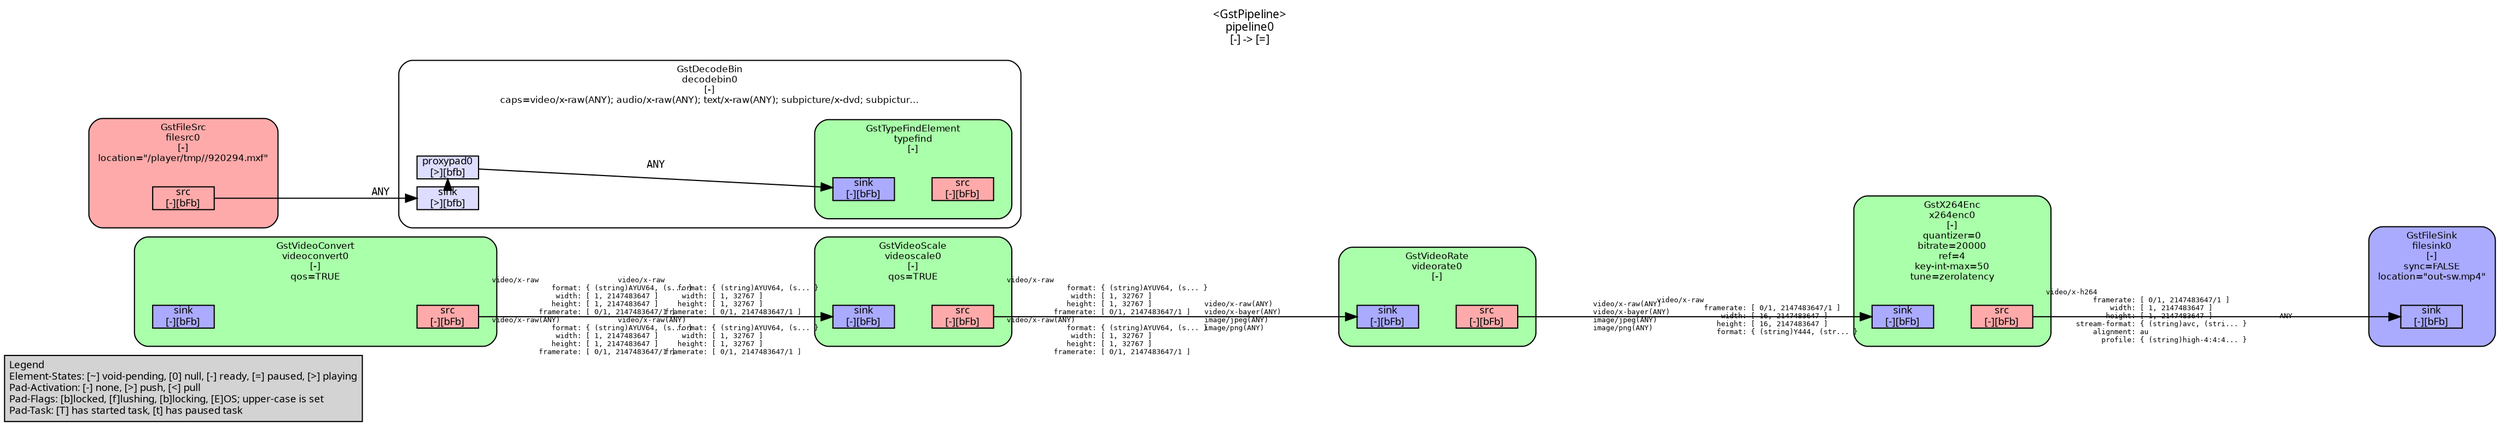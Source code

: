 digraph pipeline {
  rankdir=LR;
  fontname="sans";
  fontsize="10";
  labelloc=t;
  nodesep=.1;
  ranksep=.2;
  label="<GstPipeline>\npipeline0\n[-] -> [=]";
  node [style="filled,rounded", shape=box, fontsize="9", fontname="sans", margin="0.0,0.0"];
  edge [labelfontsize="6", fontsize="9", fontname="monospace"];
  
  legend [
    pos="0,0!",
    margin="0.05,0.05",
    style="filled",
    label="Legend\lElement-States: [~] void-pending, [0] null, [-] ready, [=] paused, [>] playing\lPad-Activation: [-] none, [>] push, [<] pull\lPad-Flags: [b]locked, [f]lushing, [b]locking, [E]OS; upper-case is set\lPad-Task: [T] has started task, [t] has paused task\l",
  ];
  subgraph cluster_filesink0_0x5634f24ad290 {
    fontname="Bitstream Vera Sans";
    fontsize="8";
    style="filled,rounded";
    color=black;
    label="GstFileSink\nfilesink0\n[-]\nsync=FALSE\nlocation=\"out-sw.mp4\"";
    subgraph cluster_filesink0_0x5634f24ad290_sink {
      label="";
      style="invis";
      filesink0_0x5634f24ad290_sink_0x5634f2479b50 [color=black, fillcolor="#aaaaff", label="sink\n[-][bFb]", height="0.2", style="filled,solid"];
    }

    fillcolor="#aaaaff";
  }

  subgraph cluster_x264enc0_0x5634f24a9930 {
    fontname="Bitstream Vera Sans";
    fontsize="8";
    style="filled,rounded";
    color=black;
    label="GstX264Enc\nx264enc0\n[-]\nquantizer=0\nbitrate=20000\nref=4\nkey-int-max=50\ntune=zerolatency";
    subgraph cluster_x264enc0_0x5634f24a9930_sink {
      label="";
      style="invis";
      x264enc0_0x5634f24a9930_sink_0x5634f24796b0 [color=black, fillcolor="#aaaaff", label="sink\n[-][bFb]", height="0.2", style="filled,solid"];
    }

    subgraph cluster_x264enc0_0x5634f24a9930_src {
      label="";
      style="invis";
      x264enc0_0x5634f24a9930_src_0x5634f2479900 [color=black, fillcolor="#ffaaaa", label="src\n[-][bFb]", height="0.2", style="filled,solid"];
    }

    x264enc0_0x5634f24a9930_sink_0x5634f24796b0 -> x264enc0_0x5634f24a9930_src_0x5634f2479900 [style="invis"];
    fillcolor="#aaffaa";
  }

  x264enc0_0x5634f24a9930_src_0x5634f2479900 -> filesink0_0x5634f24ad290_sink_0x5634f2479b50 [labeldistance="10", labelangle="0", label="                                                  ", taillabel="video/x-h264\l           framerate: [ 0/1, 2147483647/1 ]\l               width: [ 1, 2147483647 ]\l              height: [ 1, 2147483647 ]\l       stream-format: { (string)avc, (stri... }\l           alignment: au\l             profile: { (string)high-4:4:4... }\l", headlabel="ANY"]
  subgraph cluster_videorate0_0x5634f24a32a0 {
    fontname="Bitstream Vera Sans";
    fontsize="8";
    style="filled,rounded";
    color=black;
    label="GstVideoRate\nvideorate0\n[-]";
    subgraph cluster_videorate0_0x5634f24a32a0_sink {
      label="";
      style="invis";
      videorate0_0x5634f24a32a0_sink_0x5634f2479210 [color=black, fillcolor="#aaaaff", label="sink\n[-][bFb]", height="0.2", style="filled,solid"];
    }

    subgraph cluster_videorate0_0x5634f24a32a0_src {
      label="";
      style="invis";
      videorate0_0x5634f24a32a0_src_0x5634f2479460 [color=black, fillcolor="#ffaaaa", label="src\n[-][bFb]", height="0.2", style="filled,solid"];
    }

    videorate0_0x5634f24a32a0_sink_0x5634f2479210 -> videorate0_0x5634f24a32a0_src_0x5634f2479460 [style="invis"];
    fillcolor="#aaffaa";
  }

  videorate0_0x5634f24a32a0_src_0x5634f2479460 -> x264enc0_0x5634f24a9930_sink_0x5634f24796b0 [labeldistance="10", labelangle="0", label="                                                  ", taillabel="video/x-raw(ANY)\lvideo/x-bayer(ANY)\limage/jpeg(ANY)\limage/png(ANY)\l", headlabel="video/x-raw\l           framerate: [ 0/1, 2147483647/1 ]\l               width: [ 16, 2147483647 ]\l              height: [ 16, 2147483647 ]\l              format: { (string)Y444, (str... }\l"]
  subgraph cluster_videoscale0_0x5634f24a0a30 {
    fontname="Bitstream Vera Sans";
    fontsize="8";
    style="filled,rounded";
    color=black;
    label="GstVideoScale\nvideoscale0\n[-]\nqos=TRUE";
    subgraph cluster_videoscale0_0x5634f24a0a30_sink {
      label="";
      style="invis";
      videoscale0_0x5634f24a0a30_sink_0x5634f2478d70 [color=black, fillcolor="#aaaaff", label="sink\n[-][bFb]", height="0.2", style="filled,solid"];
    }

    subgraph cluster_videoscale0_0x5634f24a0a30_src {
      label="";
      style="invis";
      videoscale0_0x5634f24a0a30_src_0x5634f2478fc0 [color=black, fillcolor="#ffaaaa", label="src\n[-][bFb]", height="0.2", style="filled,solid"];
    }

    videoscale0_0x5634f24a0a30_sink_0x5634f2478d70 -> videoscale0_0x5634f24a0a30_src_0x5634f2478fc0 [style="invis"];
    fillcolor="#aaffaa";
  }

  videoscale0_0x5634f24a0a30_src_0x5634f2478fc0 -> videorate0_0x5634f24a32a0_sink_0x5634f2479210 [labeldistance="10", labelangle="0", label="                                                  ", taillabel="video/x-raw\l              format: { (string)AYUV64, (s... }\l               width: [ 1, 32767 ]\l              height: [ 1, 32767 ]\l           framerate: [ 0/1, 2147483647/1 ]\lvideo/x-raw(ANY)\l              format: { (string)AYUV64, (s... }\l               width: [ 1, 32767 ]\l              height: [ 1, 32767 ]\l           framerate: [ 0/1, 2147483647/1 ]\l", headlabel="video/x-raw(ANY)\lvideo/x-bayer(ANY)\limage/jpeg(ANY)\limage/png(ANY)\l"]
  subgraph cluster_videoconvert0_0x5634f24991d0 {
    fontname="Bitstream Vera Sans";
    fontsize="8";
    style="filled,rounded";
    color=black;
    label="GstVideoConvert\nvideoconvert0\n[-]\nqos=TRUE";
    subgraph cluster_videoconvert0_0x5634f24991d0_sink {
      label="";
      style="invis";
      videoconvert0_0x5634f24991d0_sink_0x5634f24788d0 [color=black, fillcolor="#aaaaff", label="sink\n[-][bFb]", height="0.2", style="filled,solid"];
    }

    subgraph cluster_videoconvert0_0x5634f24991d0_src {
      label="";
      style="invis";
      videoconvert0_0x5634f24991d0_src_0x5634f2478b20 [color=black, fillcolor="#ffaaaa", label="src\n[-][bFb]", height="0.2", style="filled,solid"];
    }

    videoconvert0_0x5634f24991d0_sink_0x5634f24788d0 -> videoconvert0_0x5634f24991d0_src_0x5634f2478b20 [style="invis"];
    fillcolor="#aaffaa";
  }

  videoconvert0_0x5634f24991d0_src_0x5634f2478b20 -> videoscale0_0x5634f24a0a30_sink_0x5634f2478d70 [labeldistance="10", labelangle="0", label="                                                  ", taillabel="video/x-raw\l              format: { (string)AYUV64, (s... }\l               width: [ 1, 2147483647 ]\l              height: [ 1, 2147483647 ]\l           framerate: [ 0/1, 2147483647/1 ]\lvideo/x-raw(ANY)\l              format: { (string)AYUV64, (s... }\l               width: [ 1, 2147483647 ]\l              height: [ 1, 2147483647 ]\l           framerate: [ 0/1, 2147483647/1 ]\l", headlabel="video/x-raw\l              format: { (string)AYUV64, (s... }\l               width: [ 1, 32767 ]\l              height: [ 1, 32767 ]\l           framerate: [ 0/1, 2147483647/1 ]\lvideo/x-raw(ANY)\l              format: { (string)AYUV64, (s... }\l               width: [ 1, 32767 ]\l              height: [ 1, 32767 ]\l           framerate: [ 0/1, 2147483647/1 ]\l"]
  subgraph cluster_decodebin0_0x5634f2486120 {
    fontname="Bitstream Vera Sans";
    fontsize="8";
    style="filled,rounded";
    color=black;
    label="GstDecodeBin\ndecodebin0\n[-]\ncaps=video/x-raw(ANY); audio/x-raw(ANY); text/x-raw(ANY); subpicture/x-dvd; subpictur…";
    subgraph cluster_decodebin0_0x5634f2486120_sink {
      label="";
      style="invis";
      _proxypad0_0x5634f2492090 [color=black, fillcolor="#ddddff", label="proxypad0\n[>][bfb]", height="0.2", style="filled,solid"];
    decodebin0_0x5634f2486120_sink_0x5634f248e050 -> _proxypad0_0x5634f2492090 [style=dashed, minlen=0]
      decodebin0_0x5634f2486120_sink_0x5634f248e050 [color=black, fillcolor="#ddddff", label="sink\n[>][bfb]", height="0.2", style="filled,solid"];
    }

    fillcolor="#ffffff";
    subgraph cluster_typefind_0x5634f2488040 {
      fontname="Bitstream Vera Sans";
      fontsize="8";
      style="filled,rounded";
      color=black;
      label="GstTypeFindElement\ntypefind\n[-]";
      subgraph cluster_typefind_0x5634f2488040_sink {
        label="";
        style="invis";
        typefind_0x5634f2488040_sink_0x5634f2478430 [color=black, fillcolor="#aaaaff", label="sink\n[-][bFb]", height="0.2", style="filled,solid"];
      }

      subgraph cluster_typefind_0x5634f2488040_src {
        label="";
        style="invis";
        typefind_0x5634f2488040_src_0x5634f2478680 [color=black, fillcolor="#ffaaaa", label="src\n[-][bFb]", height="0.2", style="filled,solid"];
      }

      typefind_0x5634f2488040_sink_0x5634f2478430 -> typefind_0x5634f2488040_src_0x5634f2478680 [style="invis"];
      fillcolor="#aaffaa";
    }

    _proxypad0_0x5634f2492090 -> typefind_0x5634f2488040_sink_0x5634f2478430 [label="ANY"]
  }

  subgraph cluster_filesrc0_0x5634f2476320 {
    fontname="Bitstream Vera Sans";
    fontsize="8";
    style="filled,rounded";
    color=black;
    label="GstFileSrc\nfilesrc0\n[-]\nlocation=\"/player/tmp//920294.mxf\"";
    subgraph cluster_filesrc0_0x5634f2476320_src {
      label="";
      style="invis";
      filesrc0_0x5634f2476320_src_0x5634f24781e0 [color=black, fillcolor="#ffaaaa", label="src\n[-][bFb]", height="0.2", style="filled,solid"];
    }

    fillcolor="#ffaaaa";
  }

  filesrc0_0x5634f2476320_src_0x5634f24781e0 -> decodebin0_0x5634f2486120_sink_0x5634f248e050 [label="ANY"]
}
